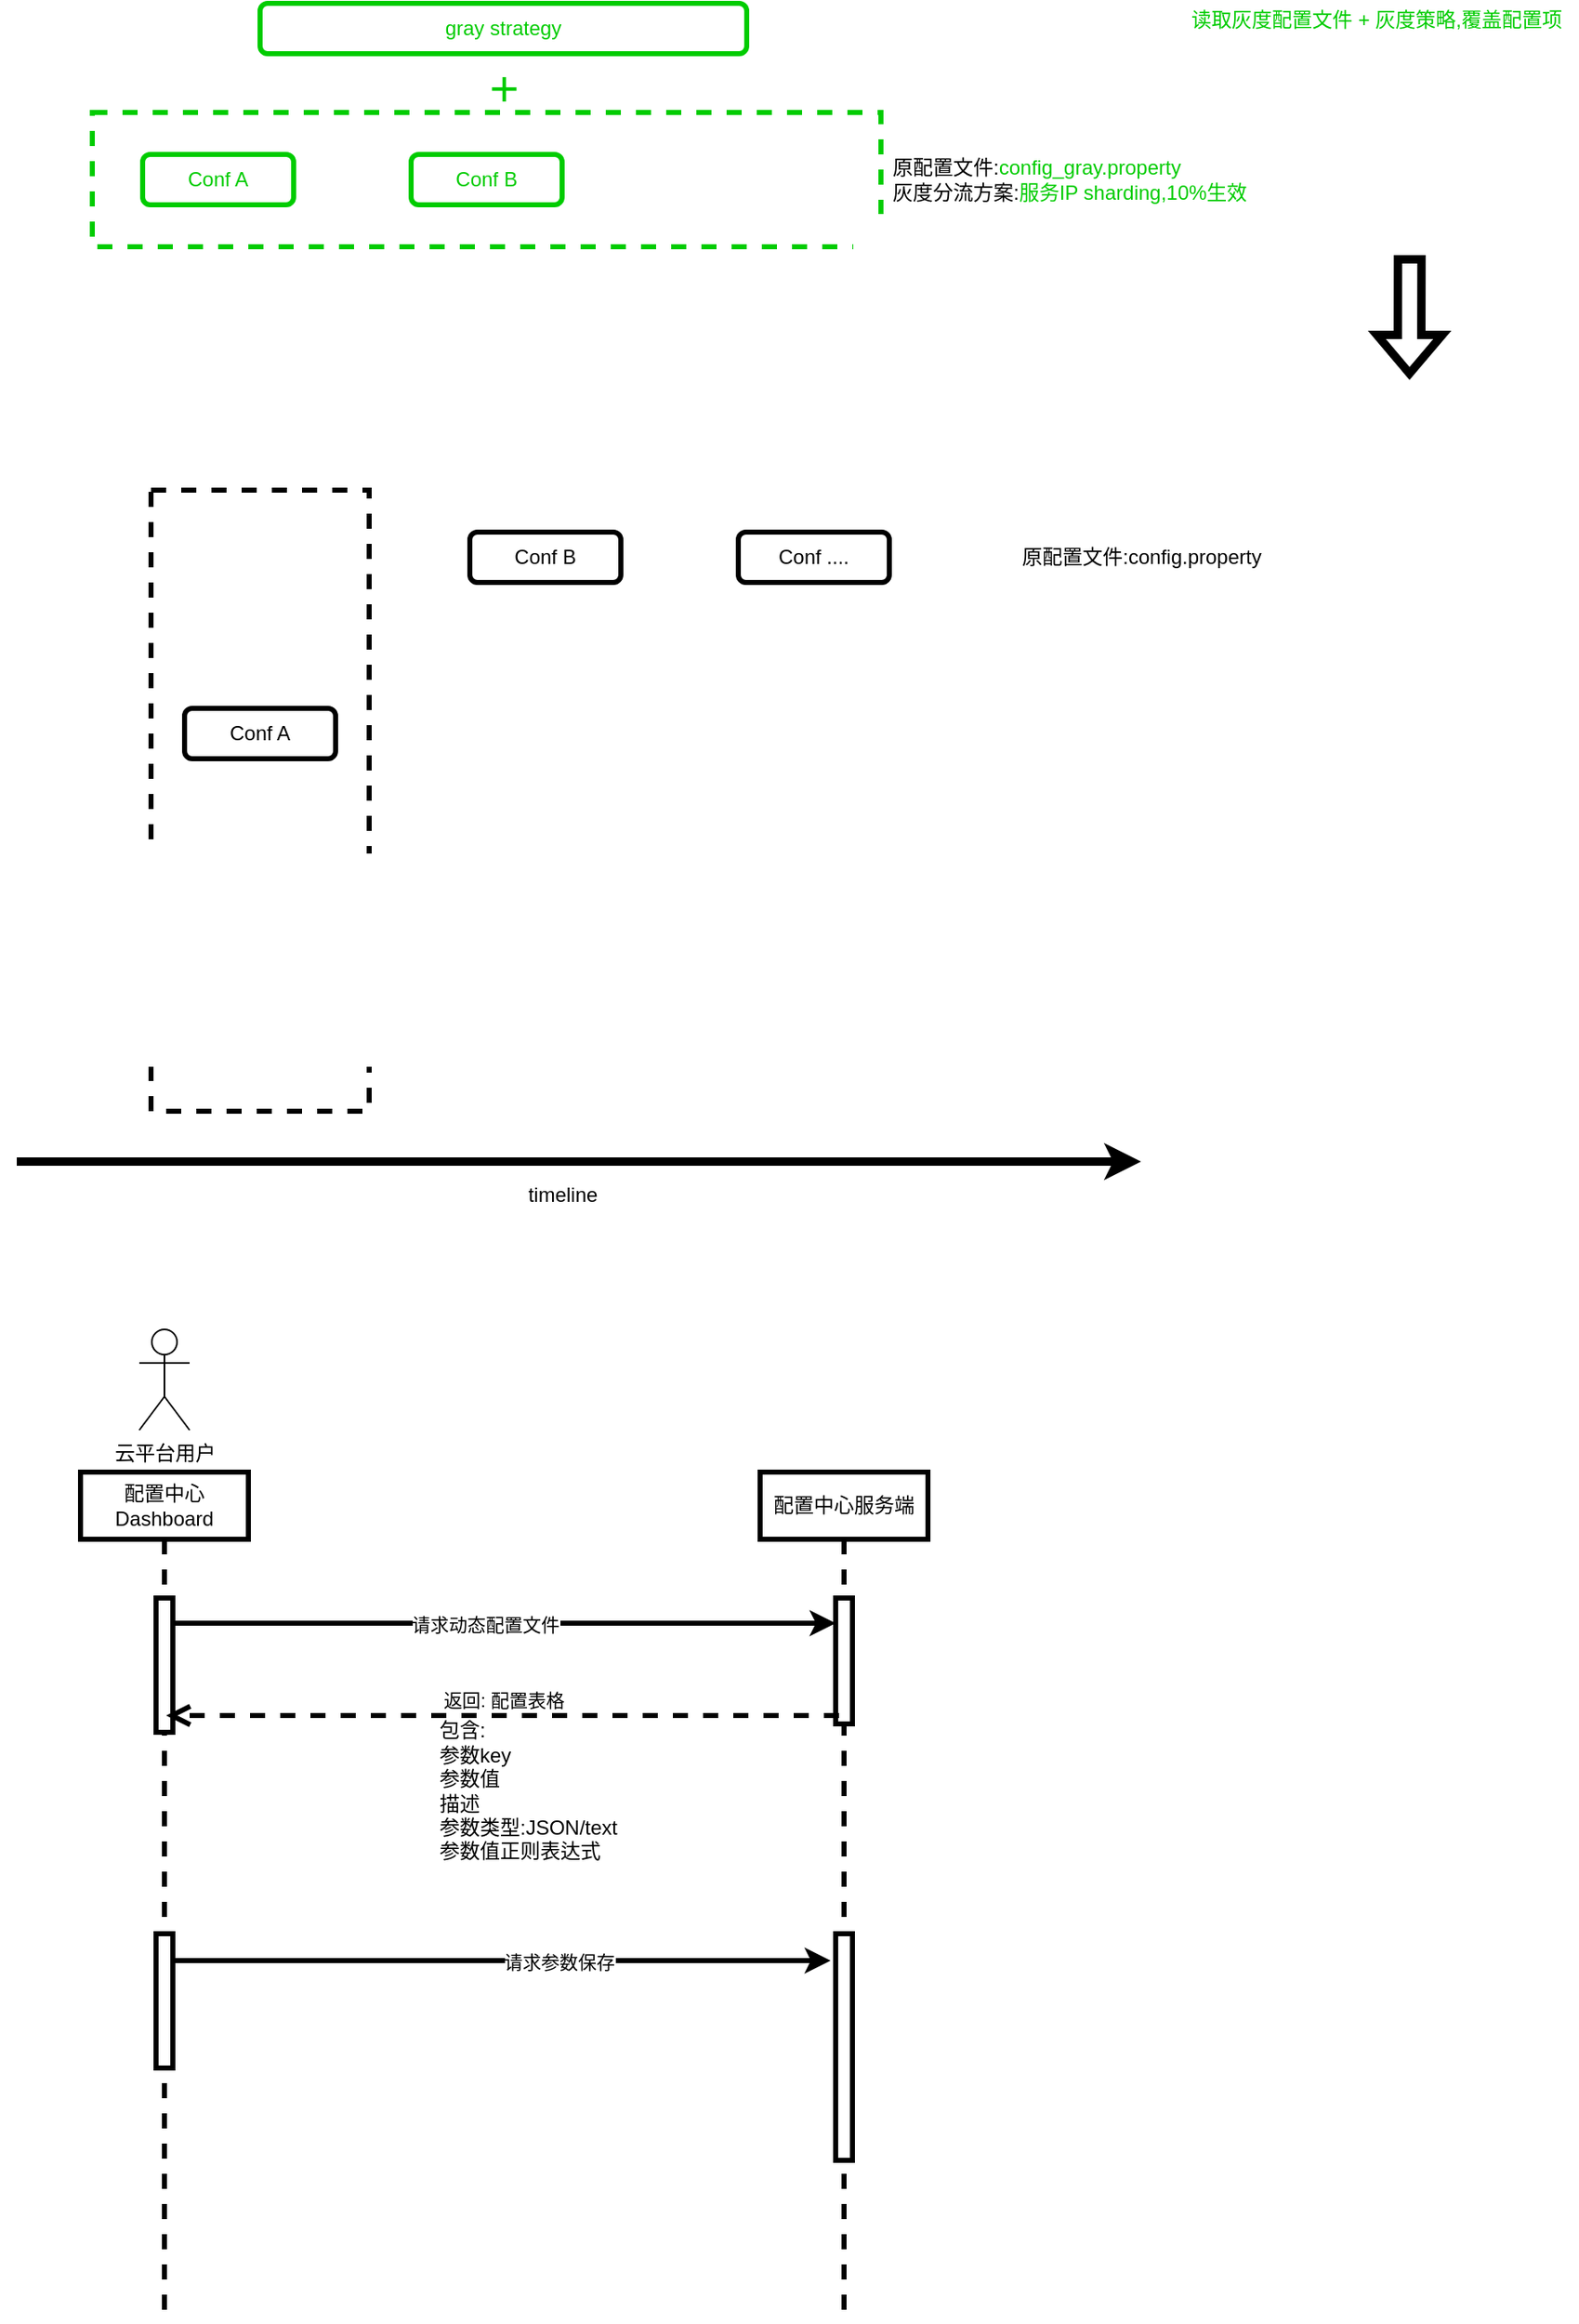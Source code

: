 <mxfile version="16.4.5" type="github">
  <diagram id="zacrkn34sIO4L3OqYdmY" name="Page-1">
    <mxGraphModel dx="1422" dy="1612" grid="1" gridSize="10" guides="1" tooltips="1" connect="1" arrows="1" fold="1" page="1" pageScale="1" pageWidth="1100" pageHeight="850" math="0" shadow="0">
      <root>
        <mxCell id="0" />
        <mxCell id="1" parent="0" />
        <mxCell id="84d6I-7gki2v_Zni0cwv-1" value="" style="endArrow=classic;html=1;rounded=0;strokeWidth=5;" parent="1" edge="1">
          <mxGeometry width="50" height="50" relative="1" as="geometry">
            <mxPoint x="260" y="160" as="sourcePoint" />
            <mxPoint x="930" y="160" as="targetPoint" />
          </mxGeometry>
        </mxCell>
        <mxCell id="84d6I-7gki2v_Zni0cwv-2" value="timeline" style="text;html=1;align=center;verticalAlign=middle;resizable=0;points=[];autosize=1;strokeColor=none;fillColor=none;" parent="1" vertex="1">
          <mxGeometry x="555" y="170" width="60" height="20" as="geometry" />
        </mxCell>
        <mxCell id="84d6I-7gki2v_Zni0cwv-3" value="" style="rounded=0;whiteSpace=wrap;html=1;fillColor=none;strokeWidth=3;dashed=1;" parent="1" vertex="1">
          <mxGeometry x="340" y="-240" width="130" height="370" as="geometry" />
        </mxCell>
        <mxCell id="84d6I-7gki2v_Zni0cwv-4" value="原配置文件:config.property" style="text;html=1;align=center;verticalAlign=middle;resizable=0;points=[];autosize=1;strokeColor=none;fillColor=none;" parent="1" vertex="1">
          <mxGeometry x="850" y="-210" width="160" height="20" as="geometry" />
        </mxCell>
        <mxCell id="84d6I-7gki2v_Zni0cwv-5" value="Conf A" style="rounded=1;whiteSpace=wrap;html=1;strokeWidth=3;fillColor=none;" parent="1" vertex="1">
          <mxGeometry x="360" y="-110" width="90" height="30" as="geometry" />
        </mxCell>
        <mxCell id="84d6I-7gki2v_Zni0cwv-6" value="Conf B" style="rounded=1;whiteSpace=wrap;html=1;strokeWidth=3;fillColor=none;" parent="1" vertex="1">
          <mxGeometry x="530" y="-215" width="90" height="30" as="geometry" />
        </mxCell>
        <mxCell id="84d6I-7gki2v_Zni0cwv-7" value="Conf ...." style="rounded=1;whiteSpace=wrap;html=1;strokeWidth=3;fillColor=none;" parent="1" vertex="1">
          <mxGeometry x="690" y="-215" width="90" height="30" as="geometry" />
        </mxCell>
        <mxCell id="84d6I-7gki2v_Zni0cwv-8" value="" style="rounded=0;whiteSpace=wrap;html=1;fillColor=none;strokeWidth=3;dashed=1;strokeColor=#00CC00;" parent="1" vertex="1">
          <mxGeometry x="305" y="-465" width="470" height="80" as="geometry" />
        </mxCell>
        <mxCell id="84d6I-7gki2v_Zni0cwv-9" value="原配置文件:&lt;font color=&quot;#00cc00&quot;&gt;config_gray.property&lt;/font&gt;&lt;br&gt;灰度分流方案:&lt;font color=&quot;#00cc00&quot;&gt;服务IP sharding,10%生效&lt;/font&gt;" style="text;html=1;align=left;verticalAlign=middle;resizable=0;points=[];autosize=1;strokeColor=none;fillColor=none;" parent="1" vertex="1">
          <mxGeometry x="780" y="-440" width="230" height="30" as="geometry" />
        </mxCell>
        <mxCell id="84d6I-7gki2v_Zni0cwv-10" value="Conf A" style="rounded=1;whiteSpace=wrap;html=1;strokeWidth=3;fillColor=none;fontColor=#00CC00;strokeColor=#00CC00;" parent="1" vertex="1">
          <mxGeometry x="335" y="-440" width="90" height="30" as="geometry" />
        </mxCell>
        <mxCell id="84d6I-7gki2v_Zni0cwv-11" value="Conf B" style="rounded=1;whiteSpace=wrap;html=1;strokeWidth=3;fillColor=none;fontColor=#00CC00;strokeColor=#00CC00;" parent="1" vertex="1">
          <mxGeometry x="495" y="-440" width="90" height="30" as="geometry" />
        </mxCell>
        <mxCell id="84d6I-7gki2v_Zni0cwv-13" value="" style="shape=flexArrow;endArrow=classic;html=1;rounded=0;strokeWidth=5;entryX=0.538;entryY=-0.025;entryDx=0;entryDy=0;entryPerimeter=0;" parent="1" edge="1">
          <mxGeometry width="50" height="50" relative="1" as="geometry">
            <mxPoint x="1090.14" y="-380" as="sourcePoint" />
            <mxPoint x="1090" y="-307" as="targetPoint" />
          </mxGeometry>
        </mxCell>
        <mxCell id="84d6I-7gki2v_Zni0cwv-14" value="读取灰度配置文件 + 灰度策略,覆盖配置项" style="text;html=1;align=center;verticalAlign=middle;resizable=0;points=[];autosize=1;strokeColor=none;fillColor=none;fontColor=#00CC00;" parent="1" vertex="1">
          <mxGeometry x="950" y="-530" width="240" height="20" as="geometry" />
        </mxCell>
        <mxCell id="84d6I-7gki2v_Zni0cwv-17" value="gray strategy" style="rounded=1;whiteSpace=wrap;html=1;strokeWidth=3;fillColor=none;fontColor=#00CC00;strokeColor=#00CC00;" parent="1" vertex="1">
          <mxGeometry x="405" y="-530" width="290" height="30" as="geometry" />
        </mxCell>
        <mxCell id="84d6I-7gki2v_Zni0cwv-18" value="&lt;font style=&quot;font-size: 30px&quot;&gt;+&lt;/font&gt;" style="text;html=1;align=center;verticalAlign=middle;resizable=0;points=[];autosize=1;strokeColor=none;fillColor=none;fontColor=#00CC00;" parent="1" vertex="1">
          <mxGeometry x="535" y="-495" width="30" height="30" as="geometry" />
        </mxCell>
        <mxCell id="ui761RJsWRANSTcA28Vu-1" value="配置中心&lt;br&gt;Dashboard" style="shape=umlLifeline;perimeter=lifelinePerimeter;whiteSpace=wrap;html=1;container=1;collapsible=0;recursiveResize=0;outlineConnect=0;strokeWidth=3;" vertex="1" parent="1">
          <mxGeometry x="298" y="345" width="100" height="505" as="geometry" />
        </mxCell>
        <mxCell id="ui761RJsWRANSTcA28Vu-9" value="" style="html=1;points=[];perimeter=orthogonalPerimeter;strokeWidth=3;" vertex="1" parent="ui761RJsWRANSTcA28Vu-1">
          <mxGeometry x="45" y="75" width="10" height="80" as="geometry" />
        </mxCell>
        <mxCell id="ui761RJsWRANSTcA28Vu-24" value="" style="html=1;points=[];perimeter=orthogonalPerimeter;strokeWidth=3;" vertex="1" parent="ui761RJsWRANSTcA28Vu-1">
          <mxGeometry x="45" y="275" width="10" height="80" as="geometry" />
        </mxCell>
        <mxCell id="ui761RJsWRANSTcA28Vu-2" value="云平台用户" style="shape=umlActor;verticalLabelPosition=bottom;verticalAlign=top;html=1;" vertex="1" parent="1">
          <mxGeometry x="333" y="260" width="30" height="60" as="geometry" />
        </mxCell>
        <mxCell id="ui761RJsWRANSTcA28Vu-8" value="配置中心服务端" style="shape=umlLifeline;perimeter=lifelinePerimeter;whiteSpace=wrap;html=1;container=1;collapsible=0;recursiveResize=0;outlineConnect=0;strokeWidth=3;" vertex="1" parent="1">
          <mxGeometry x="703" y="345" width="100" height="505" as="geometry" />
        </mxCell>
        <mxCell id="ui761RJsWRANSTcA28Vu-10" value="" style="html=1;points=[];perimeter=orthogonalPerimeter;strokeWidth=3;" vertex="1" parent="ui761RJsWRANSTcA28Vu-8">
          <mxGeometry x="45" y="75" width="10" height="75" as="geometry" />
        </mxCell>
        <mxCell id="ui761RJsWRANSTcA28Vu-25" value="" style="html=1;points=[];perimeter=orthogonalPerimeter;strokeWidth=3;" vertex="1" parent="ui761RJsWRANSTcA28Vu-8">
          <mxGeometry x="45" y="275" width="10" height="135" as="geometry" />
        </mxCell>
        <mxCell id="ui761RJsWRANSTcA28Vu-11" value="" style="edgeStyle=orthogonalEdgeStyle;rounded=0;orthogonalLoop=1;jettySize=auto;html=1;strokeWidth=3;" edge="1" parent="1">
          <mxGeometry relative="1" as="geometry">
            <mxPoint x="353" y="435" as="sourcePoint" />
            <mxPoint x="748" y="435" as="targetPoint" />
          </mxGeometry>
        </mxCell>
        <mxCell id="ui761RJsWRANSTcA28Vu-12" value="请求动态配置文件" style="edgeLabel;html=1;align=center;verticalAlign=middle;resizable=0;points=[];" vertex="1" connectable="0" parent="ui761RJsWRANSTcA28Vu-11">
          <mxGeometry x="-0.058" y="-1" relative="1" as="geometry">
            <mxPoint as="offset" />
          </mxGeometry>
        </mxCell>
        <mxCell id="ui761RJsWRANSTcA28Vu-18" value="包含:&lt;br&gt;参数key&lt;br&gt;参数值&lt;br&gt;描述&lt;br&gt;参数类型:JSON/text&lt;br&gt;参数值正则表达式" style="text;html=1;align=left;verticalAlign=middle;resizable=0;points=[];autosize=1;strokeColor=none;fillColor=none;" vertex="1" parent="1">
          <mxGeometry x="510" y="490" width="120" height="90" as="geometry" />
        </mxCell>
        <mxCell id="ui761RJsWRANSTcA28Vu-26" style="edgeStyle=orthogonalEdgeStyle;rounded=0;orthogonalLoop=1;jettySize=auto;html=1;entryX=-0.3;entryY=0.533;entryDx=0;entryDy=0;entryPerimeter=0;strokeWidth=3;" edge="1" parent="1">
          <mxGeometry relative="1" as="geometry">
            <mxPoint x="353" y="635.975" as="sourcePoint" />
            <mxPoint x="745" y="635.975" as="targetPoint" />
          </mxGeometry>
        </mxCell>
        <mxCell id="ui761RJsWRANSTcA28Vu-27" value="j" style="edgeLabel;html=1;align=center;verticalAlign=middle;resizable=0;points=[];" vertex="1" connectable="0" parent="ui761RJsWRANSTcA28Vu-26">
          <mxGeometry x="0.158" y="-1" relative="1" as="geometry">
            <mxPoint as="offset" />
          </mxGeometry>
        </mxCell>
        <mxCell id="ui761RJsWRANSTcA28Vu-28" value="请求参数保存" style="edgeLabel;html=1;align=center;verticalAlign=middle;resizable=0;points=[];" vertex="1" connectable="0" parent="ui761RJsWRANSTcA28Vu-26">
          <mxGeometry x="0.173" y="-1" relative="1" as="geometry">
            <mxPoint as="offset" />
          </mxGeometry>
        </mxCell>
        <mxCell id="ui761RJsWRANSTcA28Vu-33" value="返回: 配置表格" style="html=1;verticalAlign=bottom;endArrow=open;dashed=1;endSize=8;rounded=0;strokeWidth=3;" edge="1" parent="1" target="ui761RJsWRANSTcA28Vu-1">
          <mxGeometry relative="1" as="geometry">
            <mxPoint x="750" y="490" as="sourcePoint" />
            <mxPoint x="670" y="490" as="targetPoint" />
          </mxGeometry>
        </mxCell>
      </root>
    </mxGraphModel>
  </diagram>
</mxfile>
